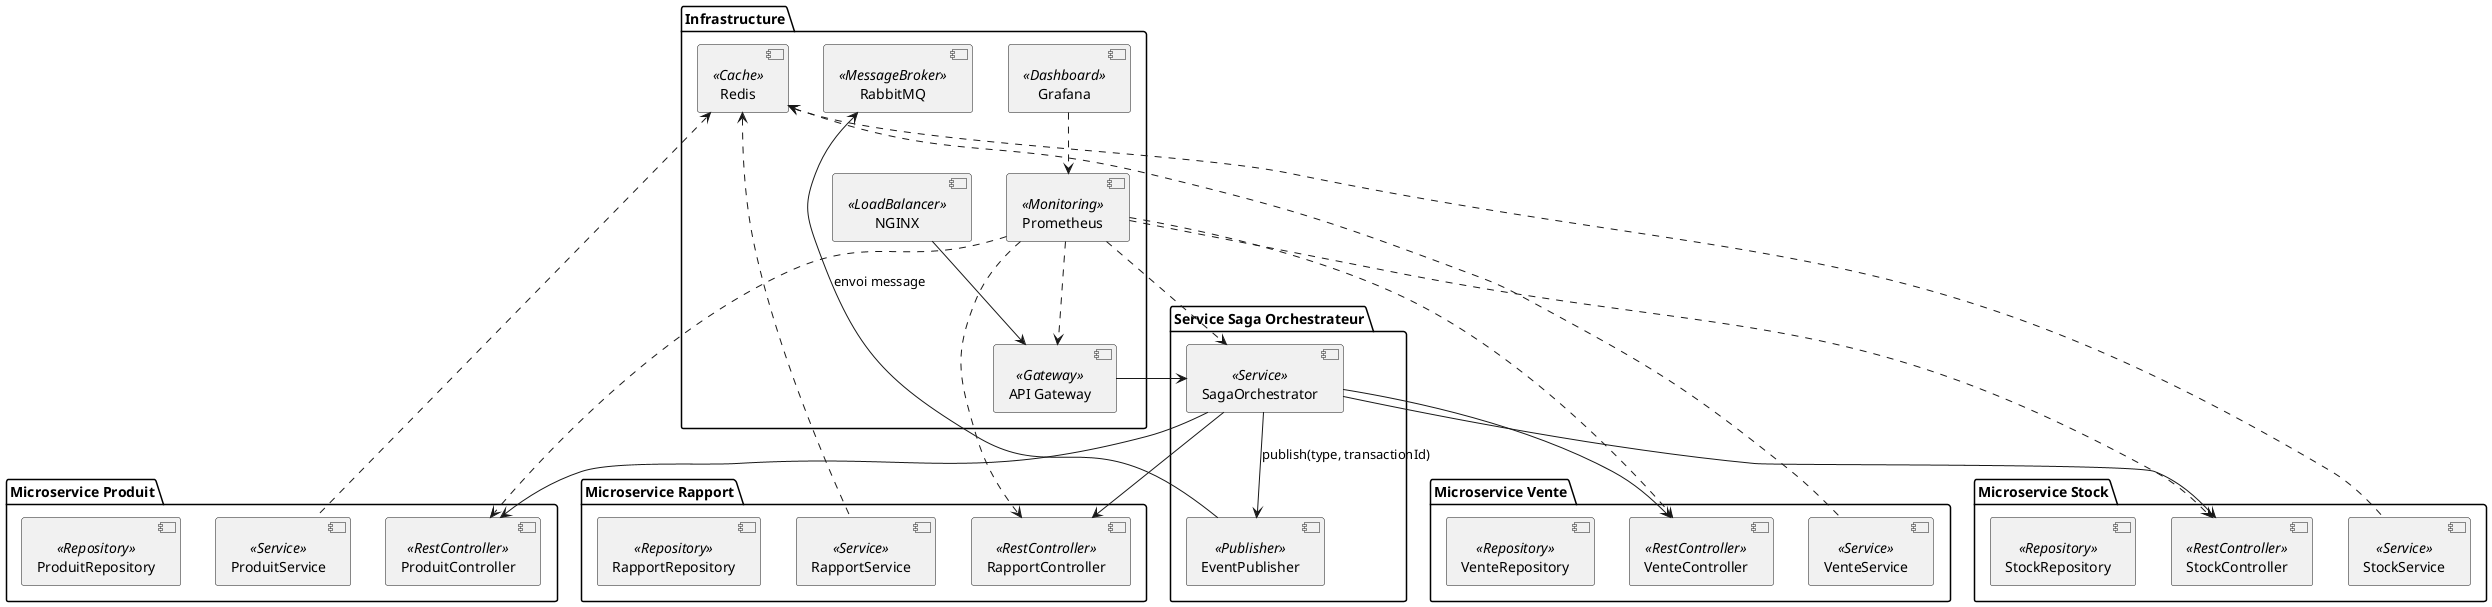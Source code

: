 @startuml
' Architecture microservices orchestrée avec publication d’événements via RabbitMQ

package "Infrastructure" {
  [NGINX] <<LoadBalancer>>
  [API Gateway] <<Gateway>>
  [RabbitMQ] <<MessageBroker>>
  [Redis] <<Cache>>
  [Prometheus] <<Monitoring>>
  [Grafana] <<Dashboard>>
}

package "Service Saga Orchestrateur" {
  [SagaOrchestrator] <<Service>>
  [EventPublisher] <<Publisher>>
}

package "Microservice Vente" {
  [VenteController] <<RestController>>
  [VenteService] <<Service>>
  [VenteRepository] <<Repository>>
}

package "Microservice Produit" {
  [ProduitController] <<RestController>>
  [ProduitService] <<Service>>
  [ProduitRepository] <<Repository>>
}

package "Microservice Stock" {
  [StockController] <<RestController>>
  [StockService] <<Service>>
  [StockRepository] <<Repository>>
}


package "Microservice Rapport" {
  [RapportController] <<RestController>>
  [RapportService] <<Service>>
  [RapportRepository] <<Repository>>
}

' Flux principal
[NGINX] -down-> [API Gateway]
[API Gateway] -down-> [SagaOrchestrator]

' Saga appelle directement les services
[SagaOrchestrator] -down-> [VenteController]
[SagaOrchestrator] -down-> [ProduitController]
[SagaOrchestrator] -down-> [StockController]
[SagaOrchestrator] -down-> [RapportController]

' Saga publie des événements après chaque étape
[SagaOrchestrator] --> [EventPublisher] : publish(type, transactionId)

[EventPublisher] --> [RabbitMQ] : envoi message

' Monitoring
[Prometheus] .down.> [API Gateway]
[Prometheus] .down.> [SagaOrchestrator]
[Prometheus] .down.> [VenteController]
[Prometheus] .down.> [ProduitController]
[Prometheus] .down.> [StockController]
[Prometheus] .down.> [RapportController]
[Grafana] ..> [Prometheus]

' Accès au cache
[VenteService] .up.> [Redis]
[ProduitService] .up.> [Redis]
[StockService] .up.> [Redis]
[RapportService] .up.> [Redis]

@enduml